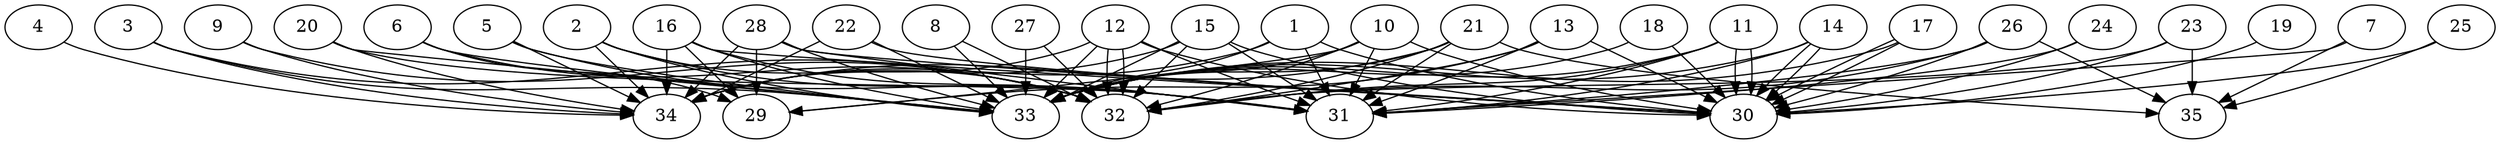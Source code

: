// DAG automatically generated by daggen at Thu Oct  3 14:05:37 2019
// ./daggen --dot -n 35 --ccr 0.3 --fat 0.9 --regular 0.5 --density 0.9 --mindata 5242880 --maxdata 52428800 
digraph G {
  1 [size="111882240", alpha="0.09", expect_size="33564672"] 
  1 -> 30 [size ="33564672"]
  1 -> 31 [size ="33564672"]
  1 -> 33 [size ="33564672"]
  1 -> 34 [size ="33564672"]
  2 [size="166229333", alpha="0.17", expect_size="49868800"] 
  2 -> 31 [size ="49868800"]
  2 -> 32 [size ="49868800"]
  2 -> 33 [size ="49868800"]
  2 -> 34 [size ="49868800"]
  3 [size="45868373", alpha="0.17", expect_size="13760512"] 
  3 -> 32 [size ="13760512"]
  3 -> 33 [size ="13760512"]
  3 -> 34 [size ="13760512"]
  4 [size="20971520", alpha="0.06", expect_size="6291456"] 
  4 -> 34 [size ="6291456"]
  5 [size="159924907", alpha="0.06", expect_size="47977472"] 
  5 -> 31 [size ="47977472"]
  5 -> 33 [size ="47977472"]
  5 -> 34 [size ="47977472"]
  6 [size="123050667", alpha="0.02", expect_size="36915200"] 
  6 -> 29 [size ="36915200"]
  6 -> 32 [size ="36915200"]
  6 -> 33 [size ="36915200"]
  7 [size="92986027", alpha="0.20", expect_size="27895808"] 
  7 -> 31 [size ="27895808"]
  7 -> 35 [size ="27895808"]
  8 [size="168669867", alpha="0.05", expect_size="50600960"] 
  8 -> 32 [size ="50600960"]
  8 -> 33 [size ="50600960"]
  9 [size="101362347", alpha="0.09", expect_size="30408704"] 
  9 -> 32 [size ="30408704"]
  9 -> 34 [size ="30408704"]
  10 [size="58439680", alpha="0.02", expect_size="17531904"] 
  10 -> 29 [size ="17531904"]
  10 -> 30 [size ="17531904"]
  10 -> 31 [size ="17531904"]
  10 -> 32 [size ="17531904"]
  10 -> 33 [size ="17531904"]
  11 [size="159808853", alpha="0.17", expect_size="47942656"] 
  11 -> 30 [size ="47942656"]
  11 -> 30 [size ="47942656"]
  11 -> 31 [size ="47942656"]
  11 -> 32 [size ="47942656"]
  11 -> 33 [size ="47942656"]
  12 [size="75690667", alpha="0.05", expect_size="22707200"] 
  12 -> 30 [size ="22707200"]
  12 -> 31 [size ="22707200"]
  12 -> 32 [size ="22707200"]
  12 -> 32 [size ="22707200"]
  12 -> 33 [size ="22707200"]
  12 -> 34 [size ="22707200"]
  13 [size="55016107", alpha="0.10", expect_size="16504832"] 
  13 -> 29 [size ="16504832"]
  13 -> 30 [size ="16504832"]
  13 -> 31 [size ="16504832"]
  13 -> 32 [size ="16504832"]
  14 [size="32631467", alpha="0.17", expect_size="9789440"] 
  14 -> 30 [size ="9789440"]
  14 -> 30 [size ="9789440"]
  14 -> 31 [size ="9789440"]
  14 -> 33 [size ="9789440"]
  15 [size="79472640", alpha="0.16", expect_size="23841792"] 
  15 -> 30 [size ="23841792"]
  15 -> 31 [size ="23841792"]
  15 -> 32 [size ="23841792"]
  15 -> 33 [size ="23841792"]
  15 -> 34 [size ="23841792"]
  16 [size="129232213", alpha="0.01", expect_size="38769664"] 
  16 -> 29 [size ="38769664"]
  16 -> 30 [size ="38769664"]
  16 -> 31 [size ="38769664"]
  16 -> 33 [size ="38769664"]
  16 -> 34 [size ="38769664"]
  17 [size="144073387", alpha="0.12", expect_size="43222016"] 
  17 -> 30 [size ="43222016"]
  17 -> 30 [size ="43222016"]
  17 -> 33 [size ="43222016"]
  18 [size="141363200", alpha="0.01", expect_size="42408960"] 
  18 -> 30 [size ="42408960"]
  18 -> 33 [size ="42408960"]
  19 [size="23132160", alpha="0.02", expect_size="6939648"] 
  19 -> 30 [size ="6939648"]
  20 [size="91787947", alpha="0.02", expect_size="27536384"] 
  20 -> 31 [size ="27536384"]
  20 -> 33 [size ="27536384"]
  20 -> 34 [size ="27536384"]
  21 [size="108417707", alpha="0.14", expect_size="32525312"] 
  21 -> 31 [size ="32525312"]
  21 -> 32 [size ="32525312"]
  21 -> 33 [size ="32525312"]
  21 -> 34 [size ="32525312"]
  21 -> 35 [size ="32525312"]
  22 [size="87685120", alpha="0.05", expect_size="26305536"] 
  22 -> 30 [size ="26305536"]
  22 -> 33 [size ="26305536"]
  22 -> 34 [size ="26305536"]
  23 [size="124170240", alpha="0.19", expect_size="37251072"] 
  23 -> 30 [size ="37251072"]
  23 -> 32 [size ="37251072"]
  23 -> 35 [size ="37251072"]
  24 [size="46554453", alpha="0.14", expect_size="13966336"] 
  24 -> 30 [size ="13966336"]
  24 -> 31 [size ="13966336"]
  25 [size="26692267", alpha="0.07", expect_size="8007680"] 
  25 -> 30 [size ="8007680"]
  25 -> 35 [size ="8007680"]
  26 [size="151736320", alpha="0.13", expect_size="45520896"] 
  26 -> 30 [size ="45520896"]
  26 -> 31 [size ="45520896"]
  26 -> 32 [size ="45520896"]
  26 -> 35 [size ="45520896"]
  27 [size="157368320", alpha="0.09", expect_size="47210496"] 
  27 -> 32 [size ="47210496"]
  27 -> 33 [size ="47210496"]
  28 [size="98249387", alpha="0.04", expect_size="29474816"] 
  28 -> 29 [size ="29474816"]
  28 -> 30 [size ="29474816"]
  28 -> 31 [size ="29474816"]
  28 -> 33 [size ="29474816"]
  28 -> 34 [size ="29474816"]
  29 [size="103082667", alpha="0.10", expect_size="30924800"] 
  30 [size="121088000", alpha="0.01", expect_size="36326400"] 
  31 [size="137673387", alpha="0.10", expect_size="41302016"] 
  32 [size="89951573", alpha="0.07", expect_size="26985472"] 
  33 [size="126685867", alpha="0.08", expect_size="38005760"] 
  34 [size="118975147", alpha="0.11", expect_size="35692544"] 
  35 [size="70321493", alpha="0.02", expect_size="21096448"] 
}

